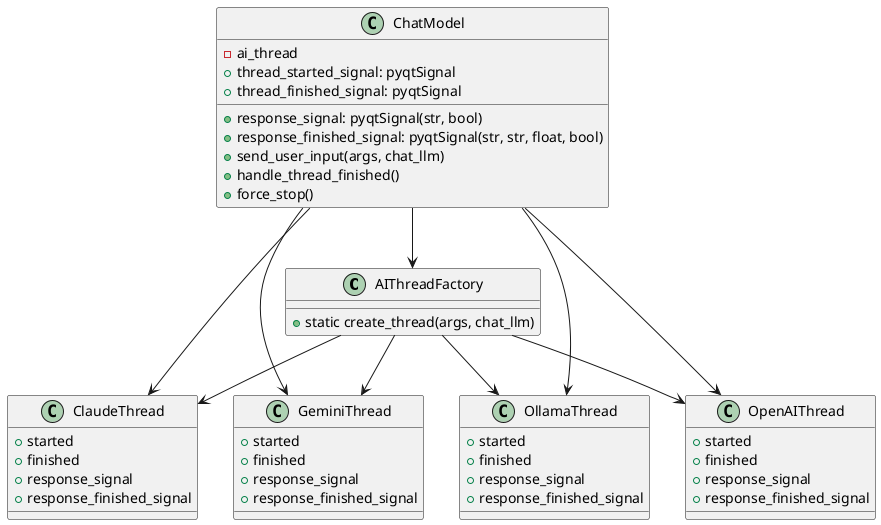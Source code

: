 @startuml
class AIThreadFactory {
    +static create_thread(args, chat_llm)
}

class ChatModel {
    -ai_thread
    +thread_started_signal: pyqtSignal
    +thread_finished_signal: pyqtSignal
    +response_signal: pyqtSignal(str, bool)
    +response_finished_signal: pyqtSignal(str, str, float, bool)
    +send_user_input(args, chat_llm)
    +handle_thread_finished()
    +force_stop()
}

class ClaudeThread
class GeminiThread
class OllamaThread
class OpenAIThread

AIThreadFactory --> ClaudeThread
AIThreadFactory --> GeminiThread
AIThreadFactory --> OllamaThread
AIThreadFactory --> OpenAIThread

ChatModel --> AIThreadFactory
ChatModel --> ClaudeThread
ChatModel --> GeminiThread
ChatModel --> OllamaThread
ChatModel --> OpenAIThread

ClaudeThread : +started
ClaudeThread : +finished
ClaudeThread : +response_signal
ClaudeThread : +response_finished_signal

GeminiThread : +started
GeminiThread : +finished
GeminiThread : +response_signal
GeminiThread : +response_finished_signal

OllamaThread : +started
OllamaThread : +finished
OllamaThread : +response_signal
OllamaThread : +response_finished_signal

OpenAIThread : +started
OpenAIThread : +finished
OpenAIThread : +response_signal
OpenAIThread : +response_finished_signal
@enduml